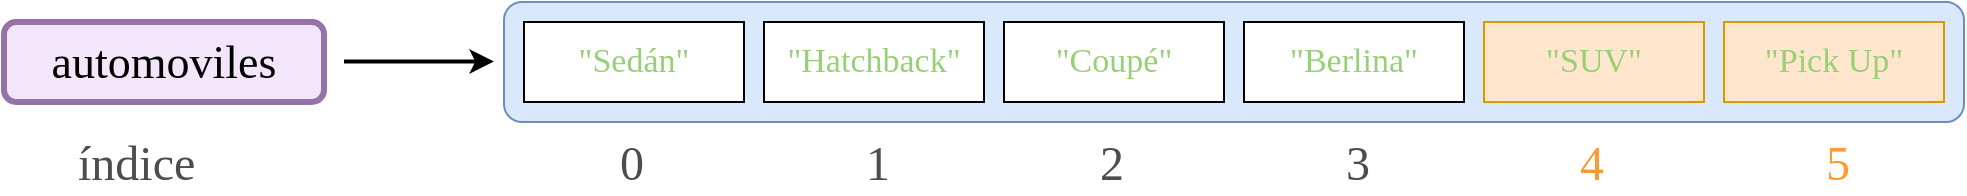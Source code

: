 <mxfile version="14.9.6" type="device"><diagram id="CZdY7CtGrKhzmkFzMvzD" name="Page-1"><mxGraphModel dx="1137" dy="680" grid="1" gridSize="10" guides="1" tooltips="1" connect="1" arrows="1" fold="1" page="1" pageScale="1" pageWidth="850" pageHeight="1100" math="0" shadow="0"><root><mxCell id="0"/><mxCell id="1" parent="0"/><mxCell id="fKIIwjZBBrKoPMoH9huO-1" value="" style="rounded=1;whiteSpace=wrap;html=1;fillColor=#dae8fc;strokeColor=#6c8ebf;" vertex="1" parent="1"><mxGeometry x="310" y="250" width="730" height="60" as="geometry"/></mxCell><mxCell id="bCf09pyPZErFV4oS7SNd-6" style="edgeStyle=orthogonalEdgeStyle;rounded=0;orthogonalLoop=1;jettySize=auto;html=1;strokeWidth=2;" parent="1" edge="1"><mxGeometry relative="1" as="geometry"><mxPoint x="305" y="279.76" as="targetPoint"/><mxPoint x="230" y="279.76" as="sourcePoint"/></mxGeometry></mxCell><mxCell id="bCf09pyPZErFV4oS7SNd-7" value="&lt;span style=&quot;font-size: 23px&quot;&gt;automoviles&lt;/span&gt;" style="rounded=1;whiteSpace=wrap;html=1;fontFamily=Cascadia Code;fontSource=https%3A%2F%2Ffonts.googleapis.com%2Fcss%3Ffamily%3DCascadia%2BCode;strokeColor=#9673a6;strokeWidth=3;fillColor=#F3E6FA;" parent="1" vertex="1"><mxGeometry x="60" y="260" width="160" height="40" as="geometry"/></mxCell><mxCell id="RLmSoWUlbvDOE9QrlRxC-2" value="&lt;span style=&quot;color: rgb(151 , 208 , 119) ; font-family: &amp;#34;cascadia code&amp;#34;&quot;&gt;&lt;font style=&quot;font-size: 17px&quot;&gt;&quot;Sedán&quot;&lt;/font&gt;&lt;/span&gt;" style="rounded=0;whiteSpace=wrap;html=1;" parent="1" vertex="1"><mxGeometry x="320" y="260" width="110" height="40" as="geometry"/></mxCell><mxCell id="RLmSoWUlbvDOE9QrlRxC-3" value="&lt;span style=&quot;color: rgb(151 , 208 , 119) ; font-family: &amp;#34;cascadia code&amp;#34;&quot;&gt;&lt;font style=&quot;font-size: 17px&quot;&gt;&quot;Hatchback&quot;&lt;/font&gt;&lt;/span&gt;" style="rounded=0;whiteSpace=wrap;html=1;" parent="1" vertex="1"><mxGeometry x="440" y="260" width="110" height="40" as="geometry"/></mxCell><mxCell id="RLmSoWUlbvDOE9QrlRxC-4" value="&lt;span style=&quot;color: rgb(151 , 208 , 119) ; font-family: &amp;#34;cascadia code&amp;#34; ; font-size: 17px&quot;&gt;&lt;font style=&quot;font-size: 17px&quot;&gt;&quot;&lt;/font&gt;&lt;font style=&quot;font-size: 17px&quot;&gt;Coupé&lt;/font&gt;&lt;font style=&quot;font-size: 17px&quot;&gt;&quot;&lt;/font&gt;&lt;/span&gt;" style="rounded=0;whiteSpace=wrap;html=1;" parent="1" vertex="1"><mxGeometry x="560" y="260" width="110" height="40" as="geometry"/></mxCell><mxCell id="RLmSoWUlbvDOE9QrlRxC-5" value="&lt;span style=&quot;color: rgb(151 , 208 , 119) ; font-family: &amp;#34;cascadia code&amp;#34;&quot;&gt;&lt;font style=&quot;font-size: 17px&quot;&gt;&quot;Berlina&quot;&lt;/font&gt;&lt;/span&gt;" style="rounded=0;whiteSpace=wrap;html=1;" parent="1" vertex="1"><mxGeometry x="680" y="260" width="110" height="40" as="geometry"/></mxCell><mxCell id="RLmSoWUlbvDOE9QrlRxC-6" value="&lt;span style=&quot;color: rgb(151 , 208 , 119) ; font-family: &amp;#34;cascadia code&amp;#34;&quot;&gt;&lt;font style=&quot;font-size: 17px&quot;&gt;&quot;SUV&quot;&lt;/font&gt;&lt;/span&gt;" style="rounded=0;whiteSpace=wrap;html=1;fillColor=#ffe6cc;strokeColor=#d79b00;" parent="1" vertex="1"><mxGeometry x="800" y="260" width="110" height="40" as="geometry"/></mxCell><mxCell id="RLmSoWUlbvDOE9QrlRxC-7" value="&lt;span style=&quot;color: rgb(151 , 208 , 119) ; font-family: &amp;#34;cascadia code&amp;#34;&quot;&gt;&lt;font style=&quot;font-size: 17px&quot;&gt;&quot;Pick Up&quot;&lt;/font&gt;&lt;/span&gt;" style="rounded=0;whiteSpace=wrap;html=1;fillColor=#ffe6cc;strokeColor=#d79b00;" parent="1" vertex="1"><mxGeometry x="920" y="260" width="110" height="40" as="geometry"/></mxCell><mxCell id="RLmSoWUlbvDOE9QrlRxC-9" value="&lt;div style=&quot;text-align: center&quot;&gt;&lt;font face=&quot;cascadia code&quot; style=&quot;font-size: 24px&quot;&gt;0&lt;/font&gt;&lt;/div&gt;" style="text;whiteSpace=wrap;html=1;fontColor=#4D4D4D;" parent="1" vertex="1"><mxGeometry x="366.25" y="310" width="15" height="30" as="geometry"/></mxCell><mxCell id="RLmSoWUlbvDOE9QrlRxC-11" value="&lt;div style=&quot;text-align: center&quot;&gt;&lt;font face=&quot;cascadia code&quot; style=&quot;font-size: 24px&quot;&gt;1&lt;/font&gt;&lt;/div&gt;" style="text;whiteSpace=wrap;html=1;fontColor=#4D4D4D;" parent="1" vertex="1"><mxGeometry x="488.75" y="310" width="15" height="30" as="geometry"/></mxCell><mxCell id="RLmSoWUlbvDOE9QrlRxC-12" value="&lt;div style=&quot;text-align: center&quot;&gt;&lt;font face=&quot;cascadia code&quot;&gt;&lt;span style=&quot;font-size: 24px&quot;&gt;2&lt;/span&gt;&lt;/font&gt;&lt;/div&gt;" style="text;whiteSpace=wrap;html=1;fontColor=#4D4D4D;" parent="1" vertex="1"><mxGeometry x="606.25" y="310" width="15" height="30" as="geometry"/></mxCell><mxCell id="RLmSoWUlbvDOE9QrlRxC-13" value="&lt;div style=&quot;text-align: center&quot;&gt;&lt;font face=&quot;cascadia code&quot; style=&quot;font-size: 24px&quot;&gt;3&lt;/font&gt;&lt;/div&gt;" style="text;whiteSpace=wrap;html=1;fontColor=#4D4D4D;" parent="1" vertex="1"><mxGeometry x="728.75" y="310" width="15" height="30" as="geometry"/></mxCell><mxCell id="RLmSoWUlbvDOE9QrlRxC-14" value="&lt;div style=&quot;text-align: center&quot;&gt;&lt;font face=&quot;cascadia code&quot;&gt;&lt;span style=&quot;font-size: 24px&quot;&gt;4&lt;/span&gt;&lt;/font&gt;&lt;/div&gt;" style="text;whiteSpace=wrap;html=1;fontColor=#FF9933;" parent="1" vertex="1"><mxGeometry x="846.25" y="310" width="15" height="30" as="geometry"/></mxCell><mxCell id="RLmSoWUlbvDOE9QrlRxC-15" value="&lt;div style=&quot;text-align: center&quot;&gt;&lt;font face=&quot;cascadia code&quot;&gt;&lt;span style=&quot;font-size: 24px&quot;&gt;5&lt;/span&gt;&lt;/font&gt;&lt;/div&gt;" style="text;whiteSpace=wrap;html=1;fontColor=#FF9933;" parent="1" vertex="1"><mxGeometry x="968.75" y="310" width="15" height="30" as="geometry"/></mxCell><mxCell id="RLmSoWUlbvDOE9QrlRxC-16" value="&lt;div style=&quot;text-align: center&quot;&gt;&lt;font color=&quot;#4d4d4d&quot; face=&quot;cascadia code&quot; style=&quot;font-size: 24px&quot;&gt;índice&lt;/font&gt;&lt;/div&gt;" style="text;whiteSpace=wrap;html=1;" parent="1" vertex="1"><mxGeometry x="95" y="310" width="90" height="30" as="geometry"/></mxCell></root></mxGraphModel></diagram></mxfile>